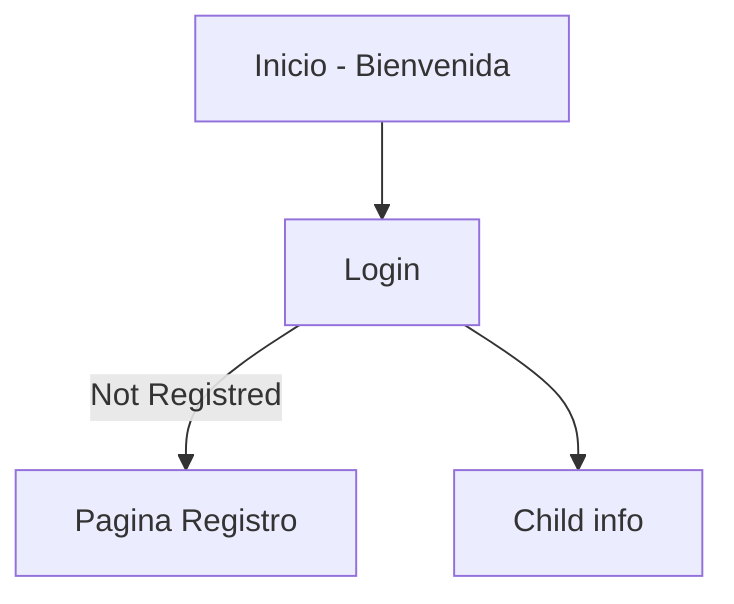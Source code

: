 flowchart TD
    A[Inicio - Bienvenida] --> B[Login]
    B -->|Not Registred| C[Pagina Registro]
    B --> D[Child info]